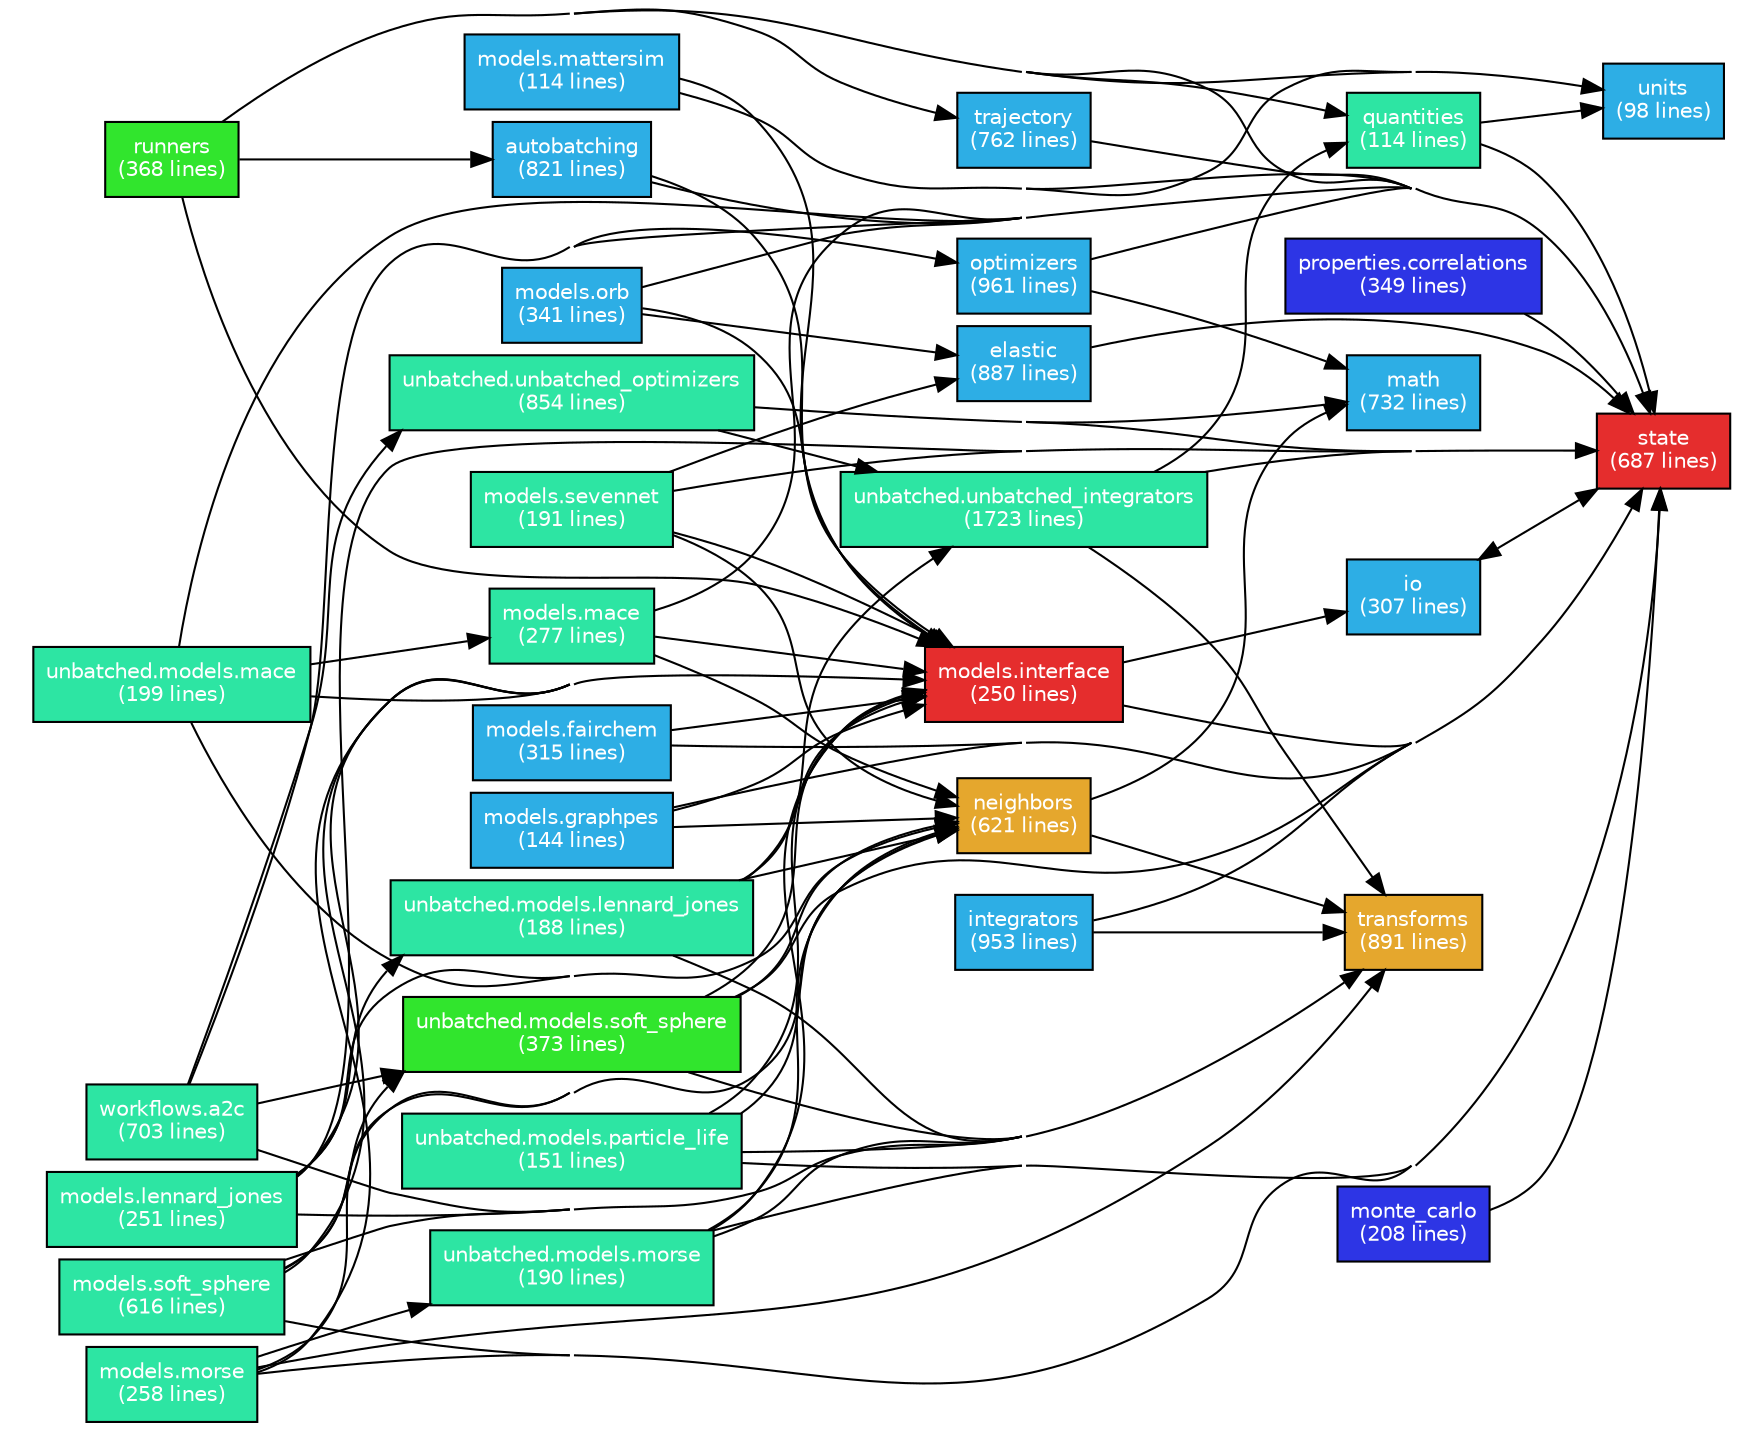 digraph G {
    layout=dot;
    concentrate = true;
    ratio = 0.8;
    nodesep = 0.08;
    ranksep = 0.1;
    rankdir = LR;
    overlap = false;
    node [style=filled,fillcolor="#ffffff",fontcolor="#000000",fontname=Helvetica,fontsize=10,margin="0.08,0.02",height=0.5];

    // Color legend by node connectedness
    // #2d35e5 = 0-1 connections
    // #2daee5 = 2-3 connections
    // #2de5a3 = 4-5 connections
    // #31e52d = 6-7 connections
    // #aae52d = 8-10 connections
    // #e5a72d = 11-15 connections
    // #e52d2d = 16+ connections

    torch_sim_autobatching [fillcolor="#2daee5",fontcolor="white",label="autobatching\n(821 lines)",shape="box"];
    torch_sim_elastic [fillcolor="#2daee5",fontcolor="white",label="elastic\n(887 lines)",shape="box"];
    torch_sim_integrators [fillcolor="#2daee5",fontcolor="white",label="integrators\n(953 lines)",shape="box"];
    torch_sim_io [fillcolor="#2daee5",fontcolor="white",label="io\n(307 lines)",shape="box"];
    torch_sim_math [fillcolor="#2daee5",fontcolor="white",label="math\n(732 lines)",shape="box"];
    torch_sim_models_fairchem [fillcolor="#2daee5",fontcolor="white",label="models.fairchem\n(315 lines)",shape="box"];
    torch_sim_models_graphpes [fillcolor="#2daee5",fontcolor="white",label="models.graphpes\n(144 lines)",shape="box"];
    torch_sim_models_interface [fillcolor="#e52d2d",fontcolor="white",label="models.interface\n(250 lines)",shape="box"];
    torch_sim_models_lennard_jones [fillcolor="#2de5a3",fontcolor="white",label="models.lennard_jones\n(251 lines)",shape="box"];
    torch_sim_models_mace [fillcolor="#2de5a3",fontcolor="white",label="models.mace\n(277 lines)",shape="box"];
    torch_sim_models_mattersim [fillcolor="#2daee5",fontcolor="white",label="models.mattersim\n(114 lines)",shape="box"];
    torch_sim_models_morse [fillcolor="#2de5a3",fontcolor="white",label="models.morse\n(258 lines)",shape="box"];
    torch_sim_models_orb [fillcolor="#2daee5",fontcolor="white",label="models.orb\n(341 lines)",shape="box"];
    torch_sim_models_sevennet [fillcolor="#2de5a3",fontcolor="white",label="models.sevennet\n(191 lines)",shape="box"];
    torch_sim_models_soft_sphere [fillcolor="#2de5a3",fontcolor="white",label="models.soft_sphere\n(616 lines)",shape="box"];
    torch_sim_monte_carlo [fillcolor="#2d35e5",fontcolor="white",label="monte_carlo\n(208 lines)",shape="box"];
    torch_sim_neighbors [fillcolor="#e5a72d",fontcolor="white",label="neighbors\n(621 lines)",shape="box"];
    torch_sim_optimizers [fillcolor="#2daee5",fontcolor="white",label="optimizers\n(961 lines)",shape="box"];
    torch_sim_properties_correlations [fillcolor="#2d35e5",fontcolor="white",label="properties.correlations\n(349 lines)",shape="box"];
    torch_sim_quantities [fillcolor="#2de5a3",fontcolor="white",label="quantities\n(114 lines)",shape="box"];
    torch_sim_runners [fillcolor="#31e52d",fontcolor="white",label="runners\n(368 lines)",shape="box"];
    torch_sim_state [fillcolor="#e52d2d",fontcolor="white",label="state\n(687 lines)",shape="box"];
    torch_sim_trajectory [fillcolor="#2daee5",fontcolor="white",label="trajectory\n(762 lines)",shape="box"];
    torch_sim_transforms [fillcolor="#e5a72d",fontcolor="white",label="transforms\n(891 lines)",shape="box"];
    torch_sim_unbatched_models_lennard_jones [fillcolor="#2de5a3",fontcolor="white",label="unbatched.models.lennard_jones\n(188 lines)",shape="box"];
    torch_sim_unbatched_models_mace [fillcolor="#2de5a3",fontcolor="white",label="unbatched.models.mace\n(199 lines)",shape="box"];
    torch_sim_unbatched_models_morse [fillcolor="#2de5a3",fontcolor="white",label="unbatched.models.morse\n(190 lines)",shape="box"];
    torch_sim_unbatched_models_particle_life [fillcolor="#2de5a3",fontcolor="white",label="unbatched.models.particle_life\n(151 lines)",shape="box"];
    torch_sim_unbatched_models_soft_sphere [fillcolor="#31e52d",fontcolor="white",label="unbatched.models.soft_sphere\n(373 lines)",shape="box"];
    torch_sim_unbatched_unbatched_integrators [fillcolor="#2de5a3",fontcolor="white",label="unbatched.unbatched_integrators\n(1723 lines)",shape="box"];
    torch_sim_unbatched_unbatched_optimizers [fillcolor="#2de5a3",fontcolor="white",label="unbatched.unbatched_optimizers\n(854 lines)",shape="box"];
    torch_sim_units [fillcolor="#2daee5",fontcolor="white",label="units\n(98 lines)",shape="box"];
    torch_sim_workflows_a2c [fillcolor="#2de5a3",fontcolor="white",label="workflows.a2c\n(703 lines)",shape="box"];

    torch_sim_autobatching -> torch_sim_models_interface;
    torch_sim_autobatching -> torch_sim_state;
    torch_sim_elastic -> torch_sim_state;
    torch_sim_integrators -> torch_sim_state;
    torch_sim_integrators -> torch_sim_transforms;
    torch_sim_io -> torch_sim_state;
    torch_sim_models_fairchem -> torch_sim_models_interface;
    torch_sim_models_fairchem -> torch_sim_state;
    torch_sim_models_graphpes -> torch_sim_models_interface;
    torch_sim_models_graphpes -> torch_sim_neighbors;
    torch_sim_models_graphpes -> torch_sim_state;
    torch_sim_models_interface -> torch_sim_io;
    torch_sim_models_interface -> torch_sim_state;
    torch_sim_models_lennard_jones -> torch_sim_models_interface;
    torch_sim_models_lennard_jones -> torch_sim_neighbors;
    torch_sim_models_lennard_jones -> torch_sim_state;
    torch_sim_models_lennard_jones -> torch_sim_transforms;
    torch_sim_models_lennard_jones -> torch_sim_unbatched_models_lennard_jones;
    torch_sim_models_mace -> torch_sim_models_interface;
    torch_sim_models_mace -> torch_sim_neighbors;
    torch_sim_models_mace -> torch_sim_state;
    torch_sim_models_mattersim -> torch_sim_models_interface;
    torch_sim_models_mattersim -> torch_sim_state;
    torch_sim_models_mattersim -> torch_sim_units;
    torch_sim_models_morse -> torch_sim_models_interface;
    torch_sim_models_morse -> torch_sim_neighbors;
    torch_sim_models_morse -> torch_sim_state;
    torch_sim_models_morse -> torch_sim_transforms;
    torch_sim_models_morse -> torch_sim_unbatched_models_morse;
    torch_sim_models_orb -> torch_sim_elastic;
    torch_sim_models_orb -> torch_sim_models_interface;
    torch_sim_models_orb -> torch_sim_state;
    torch_sim_models_sevennet -> torch_sim_elastic;
    torch_sim_models_sevennet -> torch_sim_models_interface;
    torch_sim_models_sevennet -> torch_sim_neighbors;
    torch_sim_models_sevennet -> torch_sim_state;
    torch_sim_models_soft_sphere -> torch_sim_models_interface;
    torch_sim_models_soft_sphere -> torch_sim_neighbors;
    torch_sim_models_soft_sphere -> torch_sim_state;
    torch_sim_models_soft_sphere -> torch_sim_transforms;
    torch_sim_models_soft_sphere -> torch_sim_unbatched_models_soft_sphere;
    torch_sim_monte_carlo -> torch_sim_state;
    torch_sim_neighbors -> torch_sim_math;
    torch_sim_neighbors -> torch_sim_transforms;
    torch_sim_optimizers -> torch_sim_math;
    torch_sim_optimizers -> torch_sim_state;
    torch_sim_properties_correlations -> torch_sim_state;
    torch_sim_quantities -> torch_sim_state;
    torch_sim_quantities -> torch_sim_units;
    torch_sim_runners -> torch_sim_autobatching;
    torch_sim_runners -> torch_sim_models_interface;
    torch_sim_runners -> torch_sim_quantities;
    torch_sim_runners -> torch_sim_state;
    torch_sim_runners -> torch_sim_trajectory;
    torch_sim_runners -> torch_sim_units;
    torch_sim_state -> torch_sim_io;
    torch_sim_trajectory -> torch_sim_state;
    torch_sim_unbatched_models_lennard_jones -> torch_sim_models_interface;
    torch_sim_unbatched_models_lennard_jones -> torch_sim_neighbors;
    torch_sim_unbatched_models_lennard_jones -> torch_sim_transforms;
    torch_sim_unbatched_models_lennard_jones -> torch_sim_unbatched_unbatched_integrators;
    torch_sim_unbatched_models_mace -> torch_sim_models_interface;
    torch_sim_unbatched_models_mace -> torch_sim_models_mace;
    torch_sim_unbatched_models_mace -> torch_sim_neighbors;
    torch_sim_unbatched_models_mace -> torch_sim_state;
    torch_sim_unbatched_models_morse -> torch_sim_models_interface;
    torch_sim_unbatched_models_morse -> torch_sim_neighbors;
    torch_sim_unbatched_models_morse -> torch_sim_state;
    torch_sim_unbatched_models_morse -> torch_sim_transforms;
    torch_sim_unbatched_models_particle_life -> torch_sim_models_interface;
    torch_sim_unbatched_models_particle_life -> torch_sim_neighbors;
    torch_sim_unbatched_models_particle_life -> torch_sim_state;
    torch_sim_unbatched_models_particle_life -> torch_sim_transforms;
    torch_sim_unbatched_models_soft_sphere -> torch_sim_models_interface;
    torch_sim_unbatched_models_soft_sphere -> torch_sim_neighbors;
    torch_sim_unbatched_models_soft_sphere -> torch_sim_state;
    torch_sim_unbatched_models_soft_sphere -> torch_sim_transforms;
    torch_sim_unbatched_unbatched_integrators -> torch_sim_quantities;
    torch_sim_unbatched_unbatched_integrators -> torch_sim_state;
    torch_sim_unbatched_unbatched_integrators -> torch_sim_transforms;
    torch_sim_unbatched_unbatched_optimizers -> torch_sim_math;
    torch_sim_unbatched_unbatched_optimizers -> torch_sim_state;
    torch_sim_unbatched_unbatched_optimizers -> torch_sim_unbatched_unbatched_integrators;
    torch_sim_workflows_a2c -> torch_sim_optimizers;
    torch_sim_workflows_a2c -> torch_sim_state;
    torch_sim_workflows_a2c -> torch_sim_transforms;
    torch_sim_workflows_a2c -> torch_sim_unbatched_models_soft_sphere;
    torch_sim_workflows_a2c -> torch_sim_unbatched_unbatched_optimizers;
}
